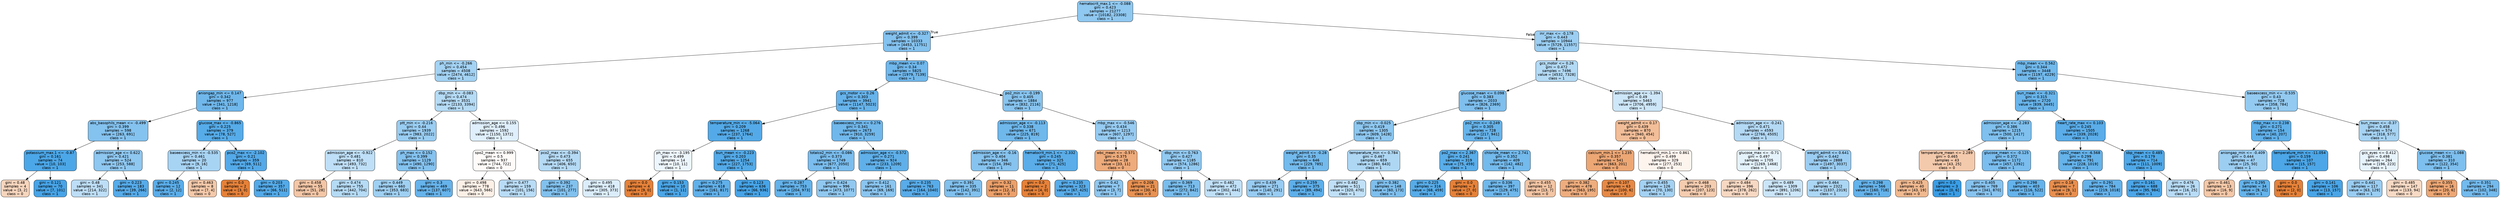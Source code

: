 digraph Tree {
node [shape=box, style="filled, rounded", color="black", fontname="helvetica"] ;
edge [fontname="helvetica"] ;
0 [label="hematocrit_max.1 <= -0.088\ngini = 0.423\nsamples = 21277\nvalue = [10182, 23308]\nclass = 1", fillcolor="#8fc8f0"] ;
1 [label="weight_admit <= -0.327\ngini = 0.399\nsamples = 10333\nvalue = [4453, 11751]\nclass = 1", fillcolor="#84c2ef"] ;
0 -> 1 [labeldistance=2.5, labelangle=45, headlabel="True"] ;
2 [label="ph_min <= -0.266\ngini = 0.454\nsamples = 4508\nvalue = [2474, 4612]\nclass = 1", fillcolor="#a3d2f3"] ;
1 -> 2 ;
3 [label="aniongap_min <= 0.147\ngini = 0.342\nsamples = 977\nvalue = [341, 1218]\nclass = 1", fillcolor="#70b8ec"] ;
2 -> 3 ;
4 [label="abs_basophils_mean <= -0.499\ngini = 0.399\nsamples = 598\nvalue = [263, 691]\nclass = 1", fillcolor="#84c2ef"] ;
3 -> 4 ;
5 [label="potassium_max.1 <= -0.87\ngini = 0.161\nsamples = 74\nvalue = [10, 103]\nclass = 1", fillcolor="#4ca7e8"] ;
4 -> 5 ;
6 [label="gini = 0.48\nsamples = 4\nvalue = [3, 2]\nclass = 0", fillcolor="#f6d5bd"] ;
5 -> 6 ;
7 [label="gini = 0.121\nsamples = 70\nvalue = [7, 101]\nclass = 1", fillcolor="#47a4e7"] ;
5 -> 7 ;
8 [label="admission_age <= 0.622\ngini = 0.421\nsamples = 524\nvalue = [253, 588]\nclass = 1", fillcolor="#8ec7f0"] ;
4 -> 8 ;
9 [label="gini = 0.48\nsamples = 341\nvalue = [214, 322]\nclass = 1", fillcolor="#bddef6"] ;
8 -> 9 ;
10 [label="gini = 0.223\nsamples = 183\nvalue = [39, 266]\nclass = 1", fillcolor="#56abe9"] ;
8 -> 10 ;
11 [label="glucose_max <= -0.865\ngini = 0.225\nsamples = 379\nvalue = [78, 527]\nclass = 1", fillcolor="#56ace9"] ;
3 -> 11 ;
12 [label="baseexcess_min <= -0.535\ngini = 0.461\nsamples = 20\nvalue = [9, 16]\nclass = 1", fillcolor="#a8d4f4"] ;
11 -> 12 ;
13 [label="gini = 0.245\nsamples = 12\nvalue = [2, 12]\nclass = 1", fillcolor="#5aade9"] ;
12 -> 13 ;
14 [label="gini = 0.463\nsamples = 8\nvalue = [7, 4]\nclass = 0", fillcolor="#f4c9aa"] ;
12 -> 14 ;
15 [label="pco2_max <= -2.102\ngini = 0.21\nsamples = 359\nvalue = [69, 511]\nclass = 1", fillcolor="#54aae9"] ;
11 -> 15 ;
16 [label="gini = 0.0\nsamples = 2\nvalue = [3, 0]\nclass = 0", fillcolor="#e58139"] ;
15 -> 16 ;
17 [label="gini = 0.203\nsamples = 357\nvalue = [66, 511]\nclass = 1", fillcolor="#53aae8"] ;
15 -> 17 ;
18 [label="dbp_min <= -0.083\ngini = 0.474\nsamples = 3531\nvalue = [2133, 3394]\nclass = 1", fillcolor="#b5dbf5"] ;
2 -> 18 ;
19 [label="ptt_min <= -0.216\ngini = 0.44\nsamples = 1939\nvalue = [983, 2022]\nclass = 1", fillcolor="#99cdf2"] ;
18 -> 19 ;
20 [label="admission_age <= -0.922\ngini = 0.481\nsamples = 810\nvalue = [493, 732]\nclass = 1", fillcolor="#bedff7"] ;
19 -> 20 ;
21 [label="gini = 0.458\nsamples = 55\nvalue = [51, 28]\nclass = 0", fillcolor="#f3c6a6"] ;
20 -> 21 ;
22 [label="gini = 0.474\nsamples = 755\nvalue = [442, 704]\nclass = 1", fillcolor="#b5dbf5"] ;
20 -> 22 ;
23 [label="ph_max <= 0.152\ngini = 0.399\nsamples = 1129\nvalue = [490, 1290]\nclass = 1", fillcolor="#84c2ef"] ;
19 -> 23 ;
24 [label="gini = 0.449\nsamples = 660\nvalue = [353, 683]\nclass = 1", fillcolor="#9fd0f2"] ;
23 -> 24 ;
25 [label="gini = 0.3\nsamples = 469\nvalue = [137, 607]\nclass = 1", fillcolor="#66b3eb"] ;
23 -> 25 ;
26 [label="admission_age <= 0.155\ngini = 0.496\nsamples = 1592\nvalue = [1150, 1372]\nclass = 1", fillcolor="#dfeffb"] ;
18 -> 26 ;
27 [label="spo2_mean <= 0.999\ngini = 0.5\nsamples = 937\nvalue = [744, 722]\nclass = 0", fillcolor="#fefbf9"] ;
26 -> 27 ;
28 [label="gini = 0.498\nsamples = 778\nvalue = [643, 566]\nclass = 0", fillcolor="#fcf0e7"] ;
27 -> 28 ;
29 [label="gini = 0.477\nsamples = 159\nvalue = [101, 156]\nclass = 1", fillcolor="#b9dcf6"] ;
27 -> 29 ;
30 [label="pco2_max <= -0.394\ngini = 0.473\nsamples = 655\nvalue = [406, 650]\nclass = 1", fillcolor="#b5daf5"] ;
26 -> 30 ;
31 [label="gini = 0.392\nsamples = 237\nvalue = [101, 277]\nclass = 1", fillcolor="#81c1ee"] ;
30 -> 31 ;
32 [label="gini = 0.495\nsamples = 418\nvalue = [305, 373]\nclass = 1", fillcolor="#dbedfa"] ;
30 -> 32 ;
33 [label="mbp_mean <= 0.07\ngini = 0.34\nsamples = 5825\nvalue = [1979, 7139]\nclass = 1", fillcolor="#70b8ec"] ;
1 -> 33 ;
34 [label="gcs_motor <= 0.26\ngini = 0.303\nsamples = 3941\nvalue = [1147, 5023]\nclass = 1", fillcolor="#66b3eb"] ;
33 -> 34 ;
35 [label="temperature_min <= -5.064\ngini = 0.209\nsamples = 1268\nvalue = [237, 1764]\nclass = 1", fillcolor="#54aae8"] ;
34 -> 35 ;
36 [label="ph_max <= -3.195\ngini = 0.499\nsamples = 14\nvalue = [10, 11]\nclass = 1", fillcolor="#edf6fd"] ;
35 -> 36 ;
37 [label="gini = 0.0\nsamples = 4\nvalue = [9, 0]\nclass = 0", fillcolor="#e58139"] ;
36 -> 37 ;
38 [label="gini = 0.153\nsamples = 10\nvalue = [1, 11]\nclass = 1", fillcolor="#4ba6e7"] ;
36 -> 38 ;
39 [label="bun_mean <= -0.223\ngini = 0.203\nsamples = 1254\nvalue = [227, 1753]\nclass = 1", fillcolor="#53aae8"] ;
35 -> 39 ;
40 [label="gini = 0.275\nsamples = 618\nvalue = [161, 817]\nclass = 1", fillcolor="#60b0ea"] ;
39 -> 40 ;
41 [label="gini = 0.123\nsamples = 636\nvalue = [66, 936]\nclass = 1", fillcolor="#47a4e7"] ;
39 -> 41 ;
42 [label="baseexcess_min <= 0.276\ngini = 0.341\nsamples = 2673\nvalue = [910, 3259]\nclass = 1", fillcolor="#70b8ec"] ;
34 -> 42 ;
43 [label="totalco2_min <= -0.086\ngini = 0.373\nsamples = 1749\nvalue = [677, 2050]\nclass = 1", fillcolor="#7abdee"] ;
42 -> 43 ;
44 [label="gini = 0.287\nsamples = 753\nvalue = [204, 973]\nclass = 1", fillcolor="#63b2ea"] ;
43 -> 44 ;
45 [label="gini = 0.424\nsamples = 996\nvalue = [473, 1077]\nclass = 1", fillcolor="#90c8f0"] ;
43 -> 45 ;
46 [label="admission_age <= -0.572\ngini = 0.271\nsamples = 924\nvalue = [233, 1209]\nclass = 1", fillcolor="#5fb0ea"] ;
42 -> 46 ;
47 [label="gini = 0.412\nsamples = 161\nvalue = [69, 169]\nclass = 1", fillcolor="#8ac5f0"] ;
46 -> 47 ;
48 [label="gini = 0.235\nsamples = 763\nvalue = [164, 1040]\nclass = 1", fillcolor="#58ace9"] ;
46 -> 48 ;
49 [label="po2_min <= -0.199\ngini = 0.405\nsamples = 1884\nvalue = [832, 2116]\nclass = 1", fillcolor="#87c4ef"] ;
33 -> 49 ;
50 [label="admission_age <= -0.113\ngini = 0.338\nsamples = 671\nvalue = [225, 819]\nclass = 1", fillcolor="#6fb8ec"] ;
49 -> 50 ;
51 [label="admission_age <= -0.16\ngini = 0.404\nsamples = 346\nvalue = [154, 394]\nclass = 1", fillcolor="#86c3ef"] ;
50 -> 51 ;
52 [label="gini = 0.391\nsamples = 335\nvalue = [142, 391]\nclass = 1", fillcolor="#81c1ee"] ;
51 -> 52 ;
53 [label="gini = 0.32\nsamples = 11\nvalue = [12, 3]\nclass = 0", fillcolor="#eca06a"] ;
51 -> 53 ;
54 [label="hematocrit_min.1 <= -2.332\ngini = 0.245\nsamples = 325\nvalue = [71, 425]\nclass = 1", fillcolor="#5aade9"] ;
50 -> 54 ;
55 [label="gini = 0.0\nsamples = 2\nvalue = [4, 0]\nclass = 0", fillcolor="#e58139"] ;
54 -> 55 ;
56 [label="gini = 0.235\nsamples = 323\nvalue = [67, 425]\nclass = 1", fillcolor="#58ace9"] ;
54 -> 56 ;
57 [label="mbp_max <= -0.546\ngini = 0.434\nsamples = 1213\nvalue = [607, 1297]\nclass = 1", fillcolor="#96cbf1"] ;
49 -> 57 ;
58 [label="wbc_mean <= -0.571\ngini = 0.375\nsamples = 28\nvalue = [33, 11]\nclass = 0", fillcolor="#eeab7b"] ;
57 -> 58 ;
59 [label="gini = 0.42\nsamples = 7\nvalue = [3, 7]\nclass = 1", fillcolor="#8ec7f0"] ;
58 -> 59 ;
60 [label="gini = 0.208\nsamples = 21\nvalue = [30, 4]\nclass = 0", fillcolor="#e89253"] ;
58 -> 60 ;
61 [label="dbp_min <= 0.763\ngini = 0.427\nsamples = 1185\nvalue = [574, 1286]\nclass = 1", fillcolor="#91c9f1"] ;
57 -> 61 ;
62 [label="gini = 0.369\nsamples = 713\nvalue = [272, 842]\nclass = 1", fillcolor="#79bded"] ;
61 -> 62 ;
63 [label="gini = 0.482\nsamples = 472\nvalue = [302, 444]\nclass = 1", fillcolor="#c0e0f7"] ;
61 -> 63 ;
64 [label="inr_max <= -0.178\ngini = 0.443\nsamples = 10944\nvalue = [5729, 11557]\nclass = 1", fillcolor="#9bcef2"] ;
0 -> 64 [labeldistance=2.5, labelangle=-45, headlabel="False"] ;
65 [label="gcs_motor <= 0.26\ngini = 0.472\nsamples = 7496\nvalue = [4532, 7328]\nclass = 1", fillcolor="#b3daf5"] ;
64 -> 65 ;
66 [label="glucose_mean <= 0.098\ngini = 0.383\nsamples = 2033\nvalue = [826, 2369]\nclass = 1", fillcolor="#7ebfee"] ;
65 -> 66 ;
67 [label="sbp_min <= -0.025\ngini = 0.419\nsamples = 1305\nvalue = [609, 1428]\nclass = 1", fillcolor="#8dc7f0"] ;
66 -> 67 ;
68 [label="weight_admit <= -0.28\ngini = 0.35\nsamples = 646\nvalue = [229, 785]\nclass = 1", fillcolor="#73baed"] ;
67 -> 68 ;
69 [label="gini = 0.439\nsamples = 271\nvalue = [140, 291]\nclass = 1", fillcolor="#98ccf2"] ;
68 -> 69 ;
70 [label="gini = 0.259\nsamples = 375\nvalue = [89, 494]\nclass = 1", fillcolor="#5dafea"] ;
68 -> 70 ;
71 [label="temperature_min <= 0.784\ngini = 0.467\nsamples = 659\nvalue = [380, 643]\nclass = 1", fillcolor="#aed7f4"] ;
67 -> 71 ;
72 [label="gini = 0.482\nsamples = 511\nvalue = [320, 470]\nclass = 1", fillcolor="#c0e0f7"] ;
71 -> 72 ;
73 [label="gini = 0.382\nsamples = 148\nvalue = [60, 173]\nclass = 1", fillcolor="#7ebfee"] ;
71 -> 73 ;
74 [label="po2_min <= -0.249\ngini = 0.305\nsamples = 728\nvalue = [217, 941]\nclass = 1", fillcolor="#67b4eb"] ;
66 -> 74 ;
75 [label="po2_max <= 2.367\ngini = 0.241\nsamples = 319\nvalue = [75, 459]\nclass = 1", fillcolor="#59ade9"] ;
74 -> 75 ;
76 [label="gini = 0.225\nsamples = 316\nvalue = [68, 459]\nclass = 1", fillcolor="#56ace9"] ;
75 -> 76 ;
77 [label="gini = 0.0\nsamples = 3\nvalue = [7, 0]\nclass = 0", fillcolor="#e58139"] ;
75 -> 77 ;
78 [label="chloride_mean <= 2.741\ngini = 0.352\nsamples = 409\nvalue = [142, 482]\nclass = 1", fillcolor="#73baed"] ;
74 -> 78 ;
79 [label="gini = 0.336\nsamples = 397\nvalue = [129, 475]\nclass = 1", fillcolor="#6fb8ec"] ;
78 -> 79 ;
80 [label="gini = 0.455\nsamples = 12\nvalue = [13, 7]\nclass = 0", fillcolor="#f3c5a4"] ;
78 -> 80 ;
81 [label="admission_age <= -1.394\ngini = 0.49\nsamples = 5463\nvalue = [3706, 4959]\nclass = 1", fillcolor="#cde6f8"] ;
65 -> 81 ;
82 [label="weight_admit <= 0.17\ngini = 0.439\nsamples = 870\nvalue = [940, 454]\nclass = 0", fillcolor="#f2be99"] ;
81 -> 82 ;
83 [label="calcium_min.1 <= 1.235\ngini = 0.357\nsamples = 541\nvalue = [663, 201]\nclass = 0", fillcolor="#eda775"] ;
82 -> 83 ;
84 [label="gini = 0.382\nsamples = 478\nvalue = [563, 195]\nclass = 0", fillcolor="#eead7e"] ;
83 -> 84 ;
85 [label="gini = 0.107\nsamples = 63\nvalue = [100, 6]\nclass = 0", fillcolor="#e78945"] ;
83 -> 85 ;
86 [label="hematocrit_min.1 <= 0.861\ngini = 0.499\nsamples = 329\nvalue = [277, 253]\nclass = 0", fillcolor="#fdf4ee"] ;
82 -> 86 ;
87 [label="gini = 0.455\nsamples = 126\nvalue = [70, 130]\nclass = 1", fillcolor="#a4d2f3"] ;
86 -> 87 ;
88 [label="gini = 0.468\nsamples = 203\nvalue = [207, 123]\nclass = 0", fillcolor="#f4ccaf"] ;
86 -> 88 ;
89 [label="admission_age <= -0.241\ngini = 0.471\nsamples = 4593\nvalue = [2766, 4505]\nclass = 1", fillcolor="#b3d9f5"] ;
81 -> 89 ;
90 [label="glucose_max <= -0.71\ngini = 0.497\nsamples = 1705\nvalue = [1269, 1468]\nclass = 1", fillcolor="#e4f2fb"] ;
89 -> 90 ;
91 [label="gini = 0.484\nsamples = 396\nvalue = [378, 262]\nclass = 0", fillcolor="#f7d8c2"] ;
90 -> 91 ;
92 [label="gini = 0.489\nsamples = 1309\nvalue = [891, 1206]\nclass = 1", fillcolor="#cbe5f8"] ;
90 -> 92 ;
93 [label="weight_admit <= 0.641\ngini = 0.442\nsamples = 2888\nvalue = [1497, 3037]\nclass = 1", fillcolor="#9bcdf2"] ;
89 -> 93 ;
94 [label="gini = 0.464\nsamples = 2322\nvalue = [1337, 2319]\nclass = 1", fillcolor="#abd6f4"] ;
93 -> 94 ;
95 [label="gini = 0.298\nsamples = 566\nvalue = [160, 718]\nclass = 1", fillcolor="#65b3eb"] ;
93 -> 95 ;
96 [label="mbp_mean <= 0.562\ngini = 0.344\nsamples = 3448\nvalue = [1197, 4229]\nclass = 1", fillcolor="#71b9ec"] ;
64 -> 96 ;
97 [label="bun_mean <= -0.321\ngini = 0.315\nsamples = 2720\nvalue = [839, 3445]\nclass = 1", fillcolor="#69b5eb"] ;
96 -> 97 ;
98 [label="admission_age <= -2.283\ngini = 0.386\nsamples = 1215\nvalue = [500, 1417]\nclass = 1", fillcolor="#7fc0ee"] ;
97 -> 98 ;
99 [label="temperature_mean <= 2.289\ngini = 0.465\nsamples = 43\nvalue = [43, 25]\nclass = 0", fillcolor="#f4caac"] ;
98 -> 99 ;
100 [label="gini = 0.425\nsamples = 40\nvalue = [43, 19]\nclass = 0", fillcolor="#f0b990"] ;
99 -> 100 ;
101 [label="gini = 0.0\nsamples = 3\nvalue = [0, 6]\nclass = 1", fillcolor="#399de5"] ;
99 -> 101 ;
102 [label="glucose_mean <= -0.125\ngini = 0.372\nsamples = 1172\nvalue = [457, 1392]\nclass = 1", fillcolor="#7abdee"] ;
98 -> 102 ;
103 [label="gini = 0.405\nsamples = 769\nvalue = [341, 870]\nclass = 1", fillcolor="#87c3ef"] ;
102 -> 103 ;
104 [label="gini = 0.298\nsamples = 403\nvalue = [116, 522]\nclass = 1", fillcolor="#65b3eb"] ;
102 -> 104 ;
105 [label="heart_rate_max <= 0.103\ngini = 0.245\nsamples = 1505\nvalue = [339, 2028]\nclass = 1", fillcolor="#5aade9"] ;
97 -> 105 ;
106 [label="spo2_mean <= -6.568\ngini = 0.299\nsamples = 791\nvalue = [228, 1019]\nclass = 1", fillcolor="#65b3eb"] ;
105 -> 106 ;
107 [label="gini = 0.18\nsamples = 7\nvalue = [9, 1]\nclass = 0", fillcolor="#e88f4f"] ;
106 -> 107 ;
108 [label="gini = 0.291\nsamples = 784\nvalue = [219, 1018]\nclass = 1", fillcolor="#64b2eb"] ;
106 -> 108 ;
109 [label="sbp_mean <= 0.485\ngini = 0.179\nsamples = 714\nvalue = [111, 1009]\nclass = 1", fillcolor="#4fa8e8"] ;
105 -> 109 ;
110 [label="gini = 0.161\nsamples = 688\nvalue = [95, 984]\nclass = 1", fillcolor="#4ca6e8"] ;
109 -> 110 ;
111 [label="gini = 0.476\nsamples = 26\nvalue = [16, 25]\nclass = 1", fillcolor="#b8dcf6"] ;
109 -> 111 ;
112 [label="baseexcess_min <= -0.535\ngini = 0.43\nsamples = 728\nvalue = [358, 784]\nclass = 1", fillcolor="#93caf1"] ;
96 -> 112 ;
113 [label="mbp_max <= 0.238\ngini = 0.271\nsamples = 154\nvalue = [40, 207]\nclass = 1", fillcolor="#5fb0ea"] ;
112 -> 113 ;
114 [label="aniongap_min <= -0.409\ngini = 0.444\nsamples = 47\nvalue = [25, 50]\nclass = 1", fillcolor="#9ccef2"] ;
113 -> 114 ;
115 [label="gini = 0.461\nsamples = 13\nvalue = [16, 9]\nclass = 0", fillcolor="#f4c8a8"] ;
114 -> 115 ;
116 [label="gini = 0.295\nsamples = 34\nvalue = [9, 41]\nclass = 1", fillcolor="#64b3eb"] ;
114 -> 116 ;
117 [label="temperature_min <= -11.054\ngini = 0.159\nsamples = 107\nvalue = [15, 157]\nclass = 1", fillcolor="#4ca6e7"] ;
113 -> 117 ;
118 [label="gini = 0.0\nsamples = 1\nvalue = [2, 0]\nclass = 0", fillcolor="#e58139"] ;
117 -> 118 ;
119 [label="gini = 0.141\nsamples = 106\nvalue = [13, 157]\nclass = 1", fillcolor="#49a5e7"] ;
117 -> 119 ;
120 [label="bun_mean <= -0.37\ngini = 0.458\nsamples = 574\nvalue = [318, 577]\nclass = 1", fillcolor="#a6d3f3"] ;
112 -> 120 ;
121 [label="gcs_eyes <= 0.412\ngini = 0.498\nsamples = 264\nvalue = [196, 223]\nclass = 1", fillcolor="#e7f3fc"] ;
120 -> 121 ;
122 [label="gini = 0.441\nsamples = 117\nvalue = [63, 129]\nclass = 1", fillcolor="#9acdf2"] ;
121 -> 122 ;
123 [label="gini = 0.485\nsamples = 147\nvalue = [133, 94]\nclass = 0", fillcolor="#f7dac5"] ;
121 -> 123 ;
124 [label="glucose_mean <= -1.088\ngini = 0.381\nsamples = 310\nvalue = [122, 354]\nclass = 1", fillcolor="#7dbfee"] ;
120 -> 124 ;
125 [label="gini = 0.355\nsamples = 16\nvalue = [20, 6]\nclass = 0", fillcolor="#eda774"] ;
124 -> 125 ;
126 [label="gini = 0.351\nsamples = 294\nvalue = [102, 348]\nclass = 1", fillcolor="#73baed"] ;
124 -> 126 ;
}